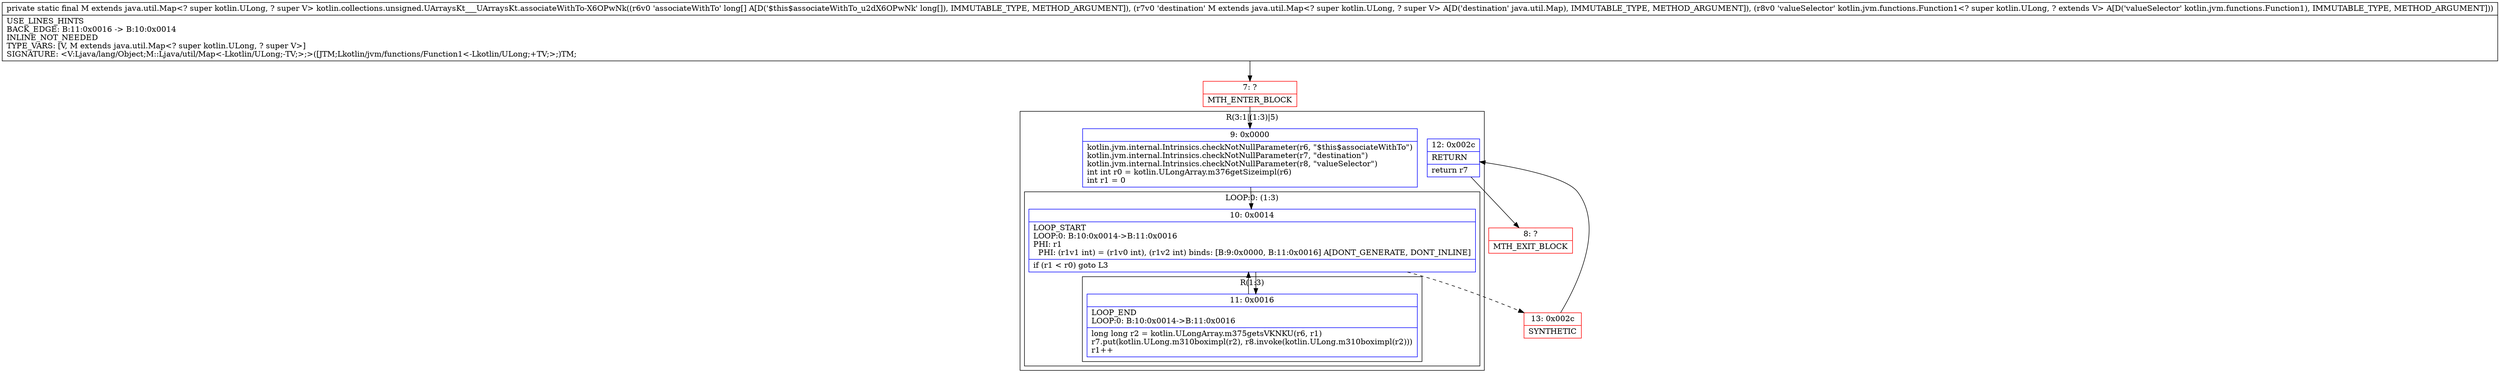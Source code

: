 digraph "CFG forkotlin.collections.unsigned.UArraysKt___UArraysKt.associateWithTo\-X6OPwNk([JLjava\/util\/Map;Lkotlin\/jvm\/functions\/Function1;)Ljava\/util\/Map;" {
subgraph cluster_Region_408958202 {
label = "R(3:1|(1:3)|5)";
node [shape=record,color=blue];
Node_9 [shape=record,label="{9\:\ 0x0000|kotlin.jvm.internal.Intrinsics.checkNotNullParameter(r6, \"$this$associateWithTo\")\lkotlin.jvm.internal.Intrinsics.checkNotNullParameter(r7, \"destination\")\lkotlin.jvm.internal.Intrinsics.checkNotNullParameter(r8, \"valueSelector\")\lint int r0 = kotlin.ULongArray.m376getSizeimpl(r6)\lint r1 = 0\l}"];
subgraph cluster_LoopRegion_821742889 {
label = "LOOP:0: (1:3)";
node [shape=record,color=blue];
Node_10 [shape=record,label="{10\:\ 0x0014|LOOP_START\lLOOP:0: B:10:0x0014\-\>B:11:0x0016\lPHI: r1 \l  PHI: (r1v1 int) = (r1v0 int), (r1v2 int) binds: [B:9:0x0000, B:11:0x0016] A[DONT_GENERATE, DONT_INLINE]\l|if (r1 \< r0) goto L3\l}"];
subgraph cluster_Region_483263105 {
label = "R(1:3)";
node [shape=record,color=blue];
Node_11 [shape=record,label="{11\:\ 0x0016|LOOP_END\lLOOP:0: B:10:0x0014\-\>B:11:0x0016\l|long long r2 = kotlin.ULongArray.m375getsVKNKU(r6, r1)\lr7.put(kotlin.ULong.m310boximpl(r2), r8.invoke(kotlin.ULong.m310boximpl(r2)))\lr1++\l}"];
}
}
Node_12 [shape=record,label="{12\:\ 0x002c|RETURN\l|return r7\l}"];
}
Node_7 [shape=record,color=red,label="{7\:\ ?|MTH_ENTER_BLOCK\l}"];
Node_13 [shape=record,color=red,label="{13\:\ 0x002c|SYNTHETIC\l}"];
Node_8 [shape=record,color=red,label="{8\:\ ?|MTH_EXIT_BLOCK\l}"];
MethodNode[shape=record,label="{private static final M extends java.util.Map\<? super kotlin.ULong, ? super V\> kotlin.collections.unsigned.UArraysKt___UArraysKt.associateWithTo\-X6OPwNk((r6v0 'associateWithTo' long[] A[D('$this$associateWithTo_u2dX6OPwNk' long[]), IMMUTABLE_TYPE, METHOD_ARGUMENT]), (r7v0 'destination' M extends java.util.Map\<? super kotlin.ULong, ? super V\> A[D('destination' java.util.Map), IMMUTABLE_TYPE, METHOD_ARGUMENT]), (r8v0 'valueSelector' kotlin.jvm.functions.Function1\<? super kotlin.ULong, ? extends V\> A[D('valueSelector' kotlin.jvm.functions.Function1), IMMUTABLE_TYPE, METHOD_ARGUMENT]))  | USE_LINES_HINTS\lBACK_EDGE: B:11:0x0016 \-\> B:10:0x0014\lINLINE_NOT_NEEDED\lTYPE_VARS: [V, M extends java.util.Map\<? super kotlin.ULong, ? super V\>]\lSIGNATURE: \<V:Ljava\/lang\/Object;M::Ljava\/util\/Map\<\-Lkotlin\/ULong;\-TV;\>;\>([JTM;Lkotlin\/jvm\/functions\/Function1\<\-Lkotlin\/ULong;+TV;\>;)TM;\l}"];
MethodNode -> Node_7;Node_9 -> Node_10;
Node_10 -> Node_11;
Node_10 -> Node_13[style=dashed];
Node_11 -> Node_10;
Node_12 -> Node_8;
Node_7 -> Node_9;
Node_13 -> Node_12;
}

